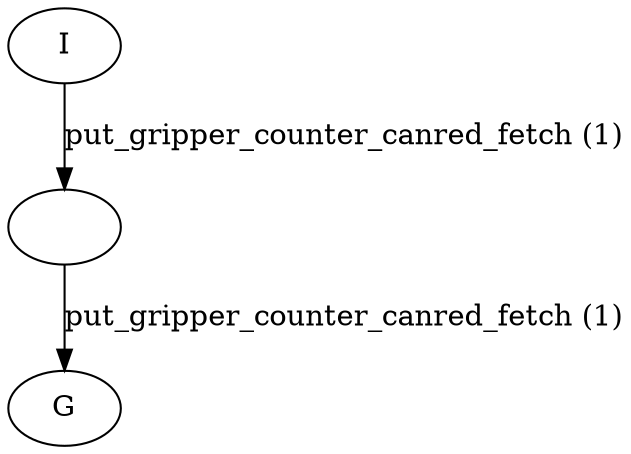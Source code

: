 digraph  {
1 [label=I];
2 [label=G];
3 [label=""];
1 -> 3  [key=0, label="put_gripper_counter_canred_fetch (1)"];
3 -> 2  [key=0, label="put_gripper_counter_canred_fetch (1)"];
}
